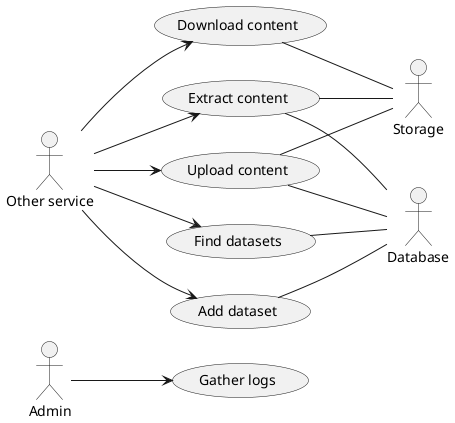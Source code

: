 @startuml
left to right direction

:Admin:
:Other service: as Other
:Storage: as DFS
:Database: as DB

(Upload content) as upload
Other --> upload
upload -- DFS
upload -- DB

(Add dataset) as add
Other --> add
add -- DB

(Find datasets) as filter
Other --> filter
filter -- DB

(Download content) as download
Other --> download
download -- DFS

(Extract content) as extract
Other --> extract
extract -- DFS
extract -- DB

(Gather logs) as feed
Admin --> feed
@enduml
